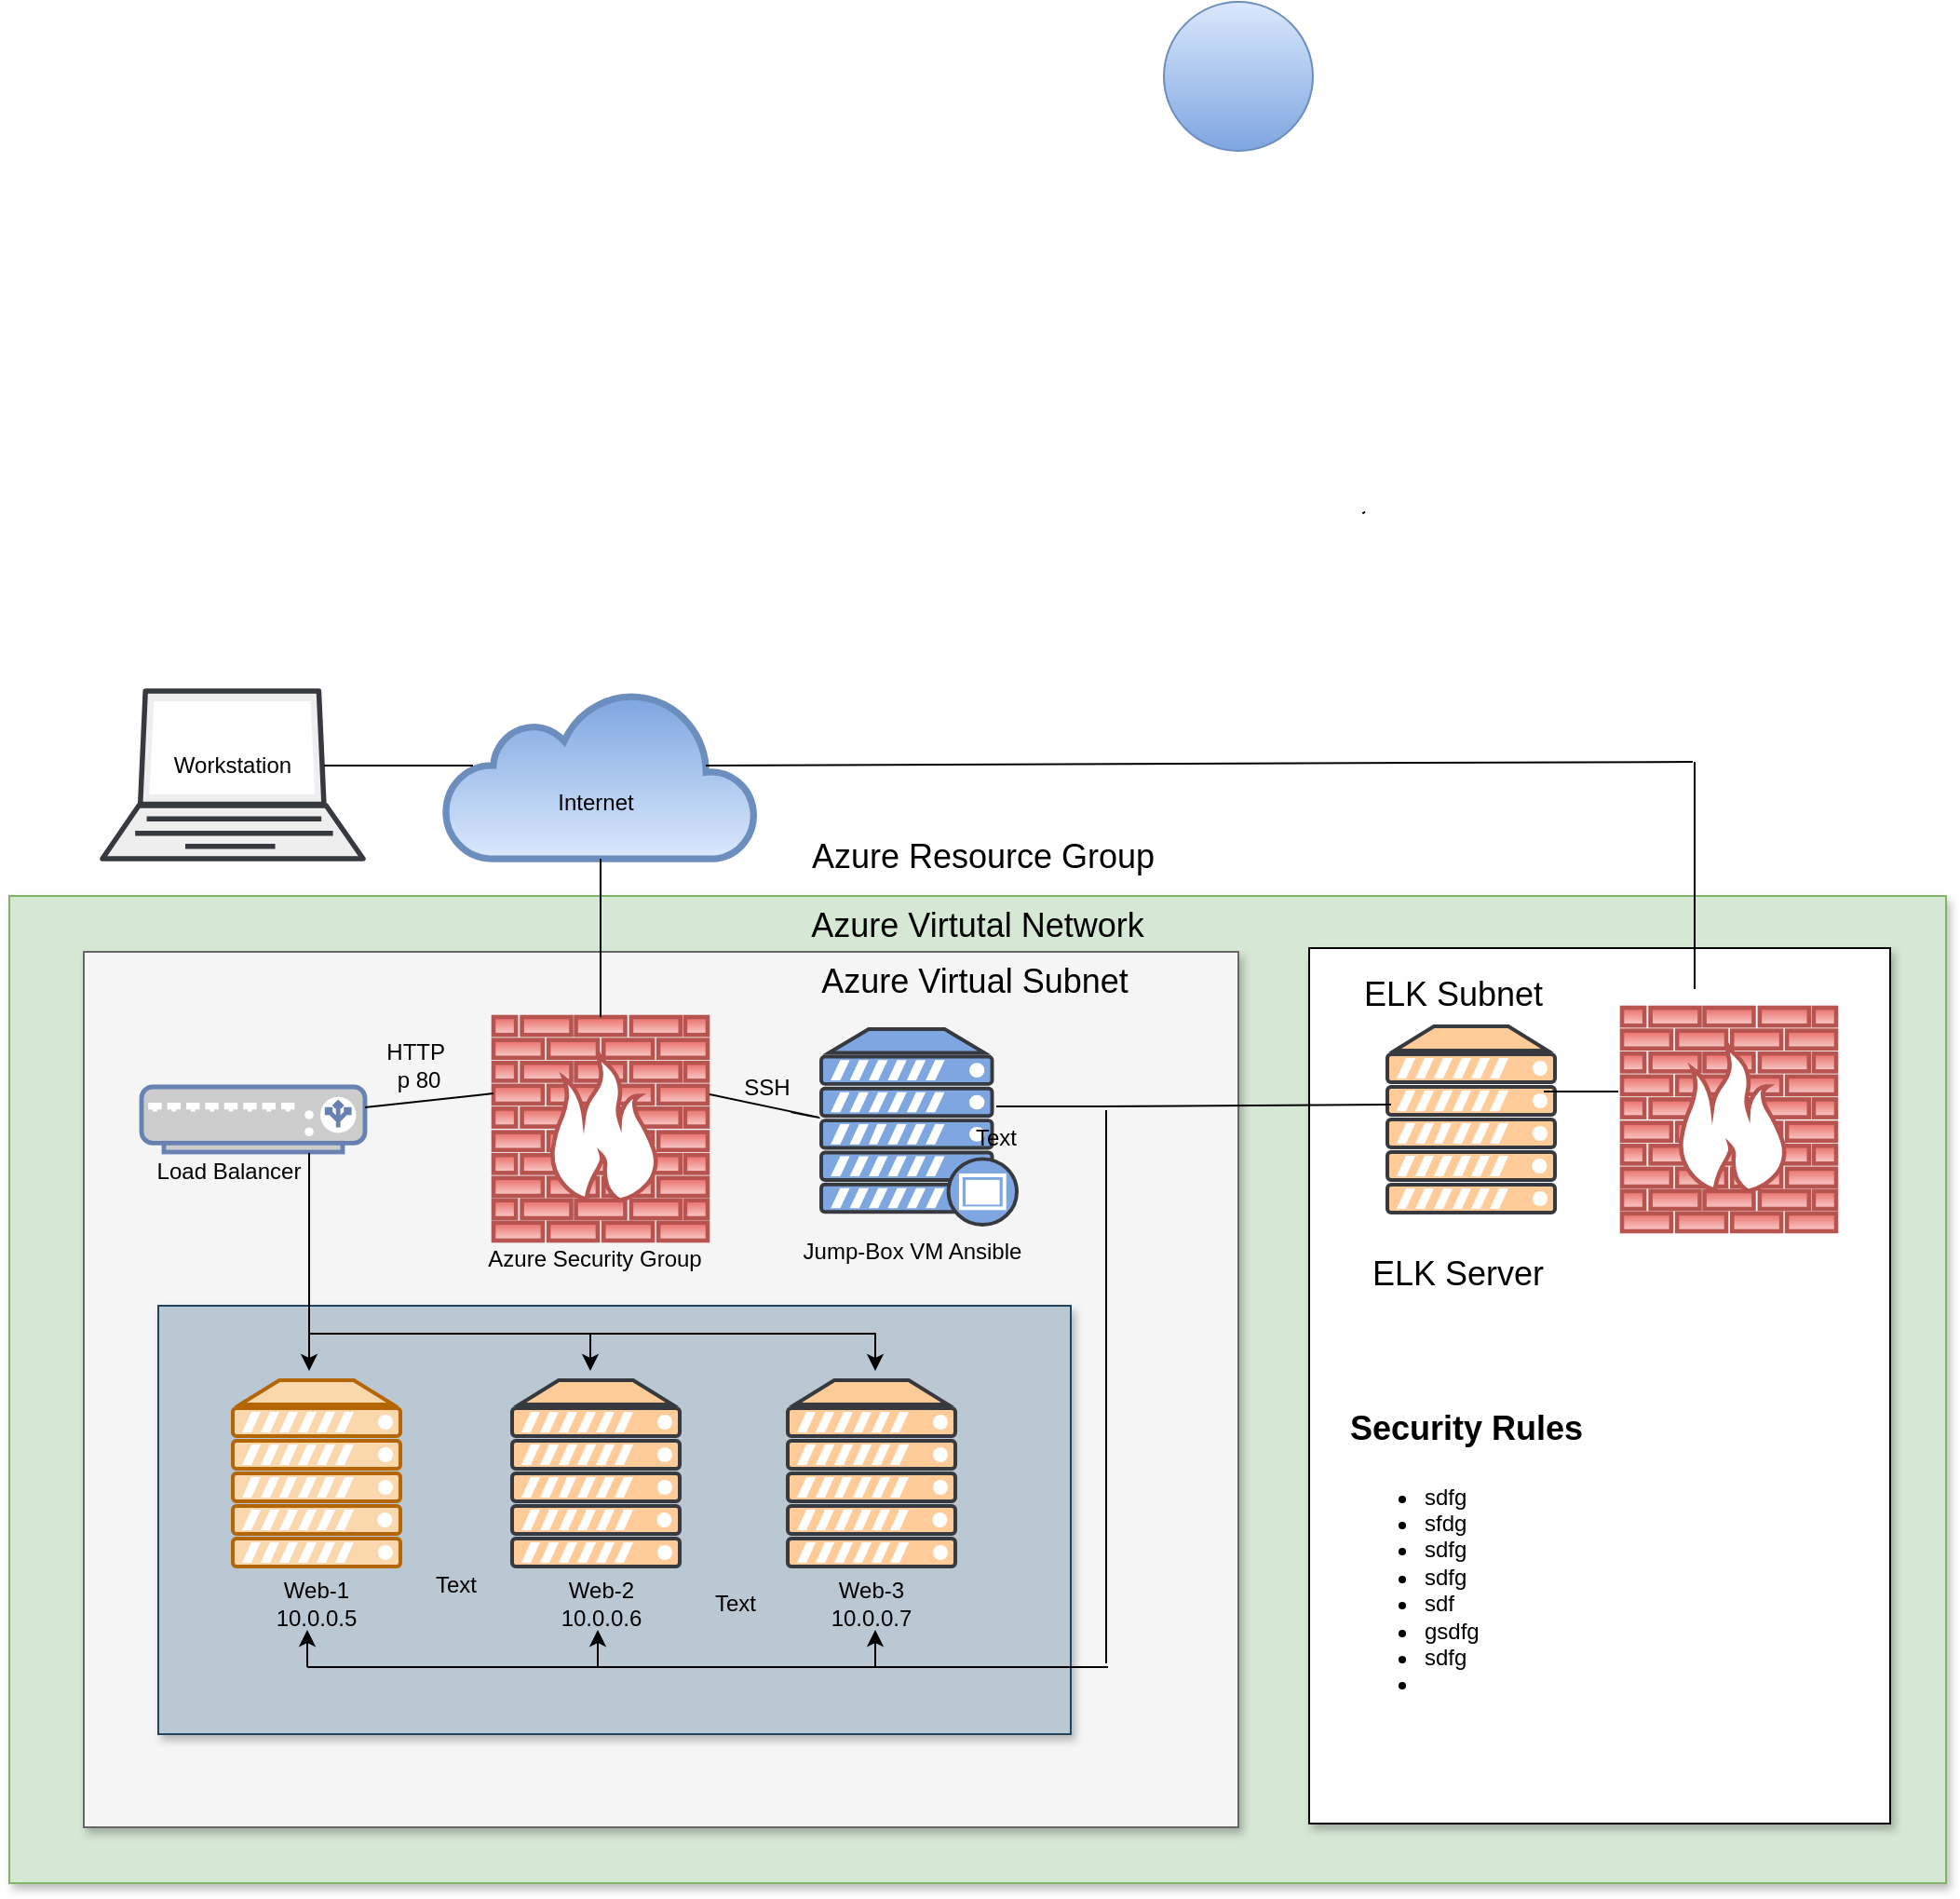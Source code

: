 <mxfile version="14.9.5" type="github"><diagram id="yMZTq3cZELEDjflH1fi8" name="Page-1"><mxGraphModel dx="1168" dy="2748" grid="1" gridSize="10" guides="0" tooltips="1" connect="0" arrows="0" fold="1" page="1" pageScale="1" pageWidth="1400" pageHeight="850" math="0" shadow="0"><root><mxCell id="0"/><mxCell id="1" parent="0"/><mxCell id="MUji5N--3h-qAHqWKQlx-39" value="" style="whiteSpace=wrap;html=1;shadow=1;" parent="1" vertex="1"><mxGeometry x="195" y="-176.5" width="485" height="216.5" as="geometry"/></mxCell><mxCell id="MUji5N--3h-qAHqWKQlx-37" value="" style="whiteSpace=wrap;html=1;shadow=1;" parent="1" vertex="1"><mxGeometry x="160" y="-370" width="570" height="440" as="geometry"/></mxCell><mxCell id="MUji5N--3h-qAHqWKQlx-38" value="" style="whiteSpace=wrap;html=1;shadow=1;fillColor=#d5e8d4;strokeColor=#82b366;" parent="1" vertex="1"><mxGeometry x="100" y="-420" width="1040" height="530" as="geometry"/></mxCell><mxCell id="MUji5N--3h-qAHqWKQlx-42" value="" style="whiteSpace=wrap;html=1;shadow=1;strokeColor=#666666;fillColor=#f5f5f5;fontColor=#333333;" parent="1" vertex="1"><mxGeometry x="140" y="-390" width="620" height="470" as="geometry"/></mxCell><mxCell id="MUji5N--3h-qAHqWKQlx-40" value="" style="whiteSpace=wrap;html=1;shadow=1;strokeColor=#23445d;fillColor=#bac8d3;" parent="1" vertex="1"><mxGeometry x="180" y="-200" width="490" height="230" as="geometry"/></mxCell><mxCell id="MUji5N--3h-qAHqWKQlx-2" value="" style="html=1;outlineConnect=0;fillColor=#dae8fc;strokeColor=#6c8ebf;gradientColor=#7ea6e0;gradientDirection=north;strokeWidth=2;shape=mxgraph.networks.cloud;" parent="1" vertex="1"><mxGeometry x="334" y="-530" width="167" height="90" as="geometry"/></mxCell><mxCell id="MUji5N--3h-qAHqWKQlx-3" value="" style="verticalAlign=top;verticalLabelPosition=bottom;labelPosition=center;align=center;html=1;outlineConnect=0;fillColor=#f8cecc;strokeColor=#b85450;gradientDirection=north;strokeWidth=2;shape=mxgraph.networks.firewall;gradientColor=#ea6b66;" parent="1" vertex="1"><mxGeometry x="360" y="-355" width="115" height="120" as="geometry"/></mxCell><mxCell id="MUji5N--3h-qAHqWKQlx-4" value="" style="fontColor=#0066CC;verticalAlign=top;verticalLabelPosition=bottom;labelPosition=center;align=center;html=1;outlineConnect=0;fillColor=#CCCCCC;strokeColor=#6881B3;gradientColor=none;gradientDirection=north;strokeWidth=2;shape=mxgraph.networks.load_balancer;" parent="1" vertex="1"><mxGeometry x="171" y="-317.5" width="120" height="35" as="geometry"/></mxCell><mxCell id="MUji5N--3h-qAHqWKQlx-5" value="" style="verticalAlign=top;verticalLabelPosition=bottom;labelPosition=center;align=center;html=1;outlineConnect=0;fillColor=#ffcc99;strokeColor=#36393d;gradientDirection=north;strokeWidth=2;shape=mxgraph.networks.server;" parent="1" vertex="1"><mxGeometry x="518" y="-160" width="90" height="100" as="geometry"/></mxCell><mxCell id="MUji5N--3h-qAHqWKQlx-6" value="" style="verticalAlign=top;verticalLabelPosition=bottom;labelPosition=center;align=center;html=1;outlineConnect=0;fillColor=#ffcc99;strokeColor=#36393d;gradientDirection=north;strokeWidth=2;shape=mxgraph.networks.server;" parent="1" vertex="1"><mxGeometry x="370" y="-160" width="90" height="100" as="geometry"/></mxCell><mxCell id="MUji5N--3h-qAHqWKQlx-7" value="" style="verticalAlign=top;verticalLabelPosition=bottom;labelPosition=center;align=center;html=1;outlineConnect=0;fillColor=#fad7ac;strokeColor=#b46504;gradientDirection=north;strokeWidth=2;shape=mxgraph.networks.server;" parent="1" vertex="1"><mxGeometry x="220" y="-160" width="90" height="100" as="geometry"/></mxCell><mxCell id="MUji5N--3h-qAHqWKQlx-8" value="" style="verticalAlign=top;verticalLabelPosition=bottom;labelPosition=center;align=center;html=1;outlineConnect=0;strokeColor=#36393d;gradientDirection=north;strokeWidth=2;shape=mxgraph.networks.proxy_server;fillColor=#7EA6E0;" parent="1" vertex="1"><mxGeometry x="536" y="-348.5" width="105" height="105" as="geometry"/></mxCell><mxCell id="MUji5N--3h-qAHqWKQlx-10" value="" style="verticalAlign=top;verticalLabelPosition=bottom;labelPosition=center;align=center;html=1;outlineConnect=0;fillColor=#eeeeee;strokeColor=#36393d;gradientDirection=north;strokeWidth=2;shape=mxgraph.networks.laptop;" parent="1" vertex="1"><mxGeometry x="150" y="-530" width="140" height="90" as="geometry"/></mxCell><mxCell id="MUji5N--3h-qAHqWKQlx-11" value="Workstation" style="text;html=1;strokeColor=none;fillColor=none;align=center;verticalAlign=middle;whiteSpace=wrap;rounded=0;" parent="1" vertex="1"><mxGeometry x="180" y="-500" width="80" height="20" as="geometry"/></mxCell><mxCell id="MUji5N--3h-qAHqWKQlx-12" value="Load Balancer" style="text;html=1;strokeColor=none;fillColor=none;align=center;verticalAlign=middle;whiteSpace=wrap;rounded=0;" parent="1" vertex="1"><mxGeometry x="173" y="-282" width="90" height="20" as="geometry"/></mxCell><mxCell id="MUji5N--3h-qAHqWKQlx-13" value="Internet" style="text;html=1;strokeColor=none;fillColor=none;align=center;verticalAlign=middle;whiteSpace=wrap;rounded=0;" parent="1" vertex="1"><mxGeometry x="370" y="-480" width="90" height="20" as="geometry"/></mxCell><mxCell id="MUji5N--3h-qAHqWKQlx-14" value="Web-2&lt;br&gt;10.0.0.6" style="text;html=1;strokeColor=none;fillColor=none;align=center;verticalAlign=middle;whiteSpace=wrap;rounded=0;" parent="1" vertex="1"><mxGeometry x="372.5" y="-50" width="90" height="20" as="geometry"/></mxCell><mxCell id="MUji5N--3h-qAHqWKQlx-15" value="Web-3&lt;br&gt;10.0.0.7" style="text;html=1;strokeColor=none;fillColor=none;align=center;verticalAlign=middle;whiteSpace=wrap;rounded=0;" parent="1" vertex="1"><mxGeometry x="518" y="-50" width="90" height="20" as="geometry"/></mxCell><mxCell id="MUji5N--3h-qAHqWKQlx-17" value="Web-1&lt;br&gt;10.0.0.5" style="text;html=1;strokeColor=none;fillColor=none;align=center;verticalAlign=middle;whiteSpace=wrap;rounded=0;" parent="1" vertex="1"><mxGeometry x="220" y="-50" width="90" height="20" as="geometry"/></mxCell><mxCell id="MUji5N--3h-qAHqWKQlx-18" value="Azure Security Group" style="text;html=1;strokeColor=none;fillColor=none;align=center;verticalAlign=middle;whiteSpace=wrap;rounded=0;" parent="1" vertex="1"><mxGeometry x="353.25" y="-235" width="122.5" height="20" as="geometry"/></mxCell><mxCell id="MUji5N--3h-qAHqWKQlx-19" value="Jump-Box VM Ansible" style="text;html=1;strokeColor=none;fillColor=none;align=center;verticalAlign=middle;whiteSpace=wrap;rounded=0;" parent="1" vertex="1"><mxGeometry x="519" y="-247.5" width="132" height="37.5" as="geometry"/></mxCell><mxCell id="MUji5N--3h-qAHqWKQlx-50" value="" style="endArrow=none;html=1;" parent="1" source="MUji5N--3h-qAHqWKQlx-3" target="MUji5N--3h-qAHqWKQlx-2" edge="1"><mxGeometry width="50" height="50" relative="1" as="geometry"><mxPoint x="418" y="-360" as="sourcePoint"/><mxPoint x="420" y="-430" as="targetPoint"/></mxGeometry></mxCell><mxCell id="MUji5N--3h-qAHqWKQlx-51" value="" style="endArrow=none;html=1;" parent="1" edge="1"><mxGeometry width="50" height="50" relative="1" as="geometry"><mxPoint x="269" y="-490" as="sourcePoint"/><mxPoint x="349" y="-490" as="targetPoint"/></mxGeometry></mxCell><mxCell id="MUji5N--3h-qAHqWKQlx-53" value="" style="endArrow=none;html=1;entryX=0.006;entryY=0.71;entryDx=0;entryDy=0;entryPerimeter=0;" parent="1" edge="1"><mxGeometry width="50" height="50" relative="1" as="geometry"><mxPoint x="476" y="-313.463" as="sourcePoint"/><mxPoint x="519.63" y="-303.95" as="targetPoint"/><Array as="points"><mxPoint x="540" y="-300"/></Array></mxGeometry></mxCell><mxCell id="MUji5N--3h-qAHqWKQlx-54" value="" style="endArrow=none;html=1;" parent="1" source="MUji5N--3h-qAHqWKQlx-4" edge="1"><mxGeometry width="50" height="50" relative="1" as="geometry"><mxPoint x="330" y="-304" as="sourcePoint"/><mxPoint x="360" y="-314" as="targetPoint"/></mxGeometry></mxCell><mxCell id="MUji5N--3h-qAHqWKQlx-57" value="" style="endArrow=none;html=1;" parent="1" edge="1"><mxGeometry width="50" height="50" relative="1" as="geometry"><mxPoint x="630" y="-307" as="sourcePoint"/><mxPoint x="690" y="-307" as="targetPoint"/></mxGeometry></mxCell><mxCell id="MUji5N--3h-qAHqWKQlx-55" value="" style="endArrow=none;html=1;" parent="1" edge="1"><mxGeometry width="50" height="50" relative="1" as="geometry"><mxPoint x="260" y="-6" as="sourcePoint"/><mxPoint x="690" y="-6" as="targetPoint"/></mxGeometry></mxCell><mxCell id="MUji5N--3h-qAHqWKQlx-60" value="" style="endArrow=none;html=1;" parent="1" edge="1"><mxGeometry width="50" height="50" relative="1" as="geometry"><mxPoint x="261" y="-180" as="sourcePoint"/><mxPoint x="261" y="-282" as="targetPoint"/></mxGeometry></mxCell><mxCell id="MUji5N--3h-qAHqWKQlx-61" value="" style="endArrow=none;html=1;" parent="1" edge="1"><mxGeometry width="50" height="50" relative="1" as="geometry"><mxPoint x="261" y="-185" as="sourcePoint"/><mxPoint x="334" y="-185" as="targetPoint"/><Array as="points"><mxPoint x="570" y="-185"/></Array></mxGeometry></mxCell><mxCell id="MUji5N--3h-qAHqWKQlx-63" value="" style="endArrow=classic;html=1;" parent="1" edge="1"><mxGeometry width="50" height="50" relative="1" as="geometry"><mxPoint x="260" y="-6" as="sourcePoint"/><mxPoint x="260" y="-26" as="targetPoint"/></mxGeometry></mxCell><mxCell id="MUji5N--3h-qAHqWKQlx-64" value="" style="endArrow=classic;html=1;" parent="1" edge="1"><mxGeometry width="50" height="50" relative="1" as="geometry"><mxPoint x="416" y="-6" as="sourcePoint"/><mxPoint x="416" y="-26" as="targetPoint"/></mxGeometry></mxCell><mxCell id="MUji5N--3h-qAHqWKQlx-65" value="" style="endArrow=classic;html=1;" parent="1" edge="1"><mxGeometry width="50" height="50" relative="1" as="geometry"><mxPoint x="565" y="-6" as="sourcePoint"/><mxPoint x="565" y="-26" as="targetPoint"/></mxGeometry></mxCell><mxCell id="MUji5N--3h-qAHqWKQlx-66" value="" style="endArrow=classic;html=1;" parent="1" edge="1"><mxGeometry width="50" height="50" relative="1" as="geometry"><mxPoint x="261" y="-185" as="sourcePoint"/><mxPoint x="261" y="-165" as="targetPoint"/></mxGeometry></mxCell><mxCell id="MUji5N--3h-qAHqWKQlx-67" value="" style="endArrow=classic;html=1;" parent="1" edge="1"><mxGeometry width="50" height="50" relative="1" as="geometry"><mxPoint x="412" y="-185" as="sourcePoint"/><mxPoint x="412" y="-165" as="targetPoint"/></mxGeometry></mxCell><mxCell id="MUji5N--3h-qAHqWKQlx-68" value="" style="endArrow=classic;html=1;" parent="1" edge="1"><mxGeometry width="50" height="50" relative="1" as="geometry"><mxPoint x="565" y="-185" as="sourcePoint"/><mxPoint x="565" y="-165" as="targetPoint"/></mxGeometry></mxCell><mxCell id="MUji5N--3h-qAHqWKQlx-69" value="&lt;font style=&quot;font-size: 18px&quot;&gt;Azure Resource Group&lt;/font&gt;" style="text;html=1;strokeColor=none;fillColor=none;align=center;verticalAlign=middle;whiteSpace=wrap;rounded=0;shadow=1;opacity=30;" parent="1" vertex="1"><mxGeometry x="488" y="-460" width="270" height="38" as="geometry"/></mxCell><mxCell id="MUji5N--3h-qAHqWKQlx-70" value="&lt;font style=&quot;font-size: 18px&quot;&gt;Azure Virtutal Network&lt;/font&gt;" style="text;html=1;strokeColor=none;fillColor=none;align=center;verticalAlign=middle;whiteSpace=wrap;rounded=0;shadow=1;opacity=30;" parent="1" vertex="1"><mxGeometry x="515" y="-415" width="210" height="21" as="geometry"/></mxCell><mxCell id="MUji5N--3h-qAHqWKQlx-71" value="&lt;font style=&quot;font-size: 18px&quot;&gt;Azure Virtual Subnet&amp;nbsp;&lt;/font&gt;" style="text;html=1;strokeColor=none;fillColor=none;align=center;verticalAlign=middle;whiteSpace=wrap;rounded=0;shadow=1;opacity=30;" parent="1" vertex="1"><mxGeometry x="513" y="-387" width="216" height="26" as="geometry"/></mxCell><mxCell id="MUji5N--3h-qAHqWKQlx-72" value="Text" style="text;html=1;strokeColor=none;fillColor=none;align=center;verticalAlign=middle;whiteSpace=wrap;rounded=0;shadow=1;opacity=30;" parent="1" vertex="1"><mxGeometry x="320" y="-60" width="40" height="20" as="geometry"/></mxCell><mxCell id="MUji5N--3h-qAHqWKQlx-73" value="Text" style="text;html=1;strokeColor=none;fillColor=none;align=center;verticalAlign=middle;whiteSpace=wrap;rounded=0;shadow=1;opacity=30;" parent="1" vertex="1"><mxGeometry x="470" y="-50" width="40" height="20" as="geometry"/></mxCell><mxCell id="MUji5N--3h-qAHqWKQlx-74" value="HTTP&amp;nbsp;&lt;br&gt;p 80" style="text;html=1;strokeColor=none;fillColor=none;align=center;verticalAlign=middle;whiteSpace=wrap;rounded=0;shadow=1;opacity=30;" parent="1" vertex="1"><mxGeometry x="300" y="-339" width="40" height="20" as="geometry"/></mxCell><mxCell id="MUji5N--3h-qAHqWKQlx-75" value="SSH" style="text;html=1;strokeColor=none;fillColor=none;align=center;verticalAlign=middle;whiteSpace=wrap;rounded=0;shadow=1;opacity=30;" parent="1" vertex="1"><mxGeometry x="487" y="-327" width="40" height="20" as="geometry"/></mxCell><mxCell id="wjZGeksfnBiEPuDMux_n-1" value="" style="whiteSpace=wrap;html=1;shadow=1;" vertex="1" parent="1"><mxGeometry x="798" y="-392" width="312" height="470" as="geometry"/></mxCell><mxCell id="wjZGeksfnBiEPuDMux_n-4" value="" style="verticalAlign=top;verticalLabelPosition=bottom;labelPosition=center;align=center;html=1;outlineConnect=0;fillColor=#ffcc99;strokeColor=#36393d;gradientDirection=north;strokeWidth=2;shape=mxgraph.networks.server;" vertex="1" parent="1"><mxGeometry x="840" y="-350" width="90" height="100" as="geometry"/></mxCell><mxCell id="wjZGeksfnBiEPuDMux_n-5" value="" style="verticalAlign=top;verticalLabelPosition=bottom;labelPosition=center;align=center;html=1;outlineConnect=0;fillColor=#f8cecc;strokeColor=#b85450;gradientDirection=north;strokeWidth=2;shape=mxgraph.networks.firewall;gradientColor=#ea6b66;" vertex="1" parent="1"><mxGeometry x="966" y="-360" width="115" height="120" as="geometry"/></mxCell><mxCell id="wjZGeksfnBiEPuDMux_n-6" value="&lt;font style=&quot;font-size: 18px&quot;&gt;ELK Subnet&amp;nbsp;&lt;/font&gt;" style="text;html=1;strokeColor=none;fillColor=none;align=center;verticalAlign=middle;whiteSpace=wrap;rounded=0;shadow=1;opacity=30;" vertex="1" parent="1"><mxGeometry x="770" y="-380" width="216" height="26" as="geometry"/></mxCell><mxCell id="wjZGeksfnBiEPuDMux_n-7" value="" style="endArrow=none;html=1;" edge="1" parent="1"><mxGeometry width="50" height="50" relative="1" as="geometry"><mxPoint x="689" y="-305" as="sourcePoint"/><mxPoint x="689" y="-8" as="targetPoint"/></mxGeometry></mxCell><mxCell id="wjZGeksfnBiEPuDMux_n-8" value="&lt;font style=&quot;font-size: 18px&quot;&gt;ELK Server&lt;/font&gt;" style="text;html=1;strokeColor=none;fillColor=none;align=center;verticalAlign=middle;whiteSpace=wrap;rounded=0;shadow=1;opacity=30;" vertex="1" parent="1"><mxGeometry x="820" y="-230" width="116" height="26" as="geometry"/></mxCell><mxCell id="wjZGeksfnBiEPuDMux_n-9" value="" style="ellipse;whiteSpace=wrap;html=1;aspect=fixed;fillColor=#dae8fc;gradientColor=#7ea6e0;strokeColor=#6c8ebf;" vertex="1" parent="1"><mxGeometry x="720" y="-900" width="80" height="80" as="geometry"/></mxCell><mxCell id="wjZGeksfnBiEPuDMux_n-11" value="Text" style="text;html=1;strokeColor=none;fillColor=none;align=center;verticalAlign=middle;whiteSpace=wrap;rounded=0;" vertex="1" parent="1"><mxGeometry x="610" y="-300" width="40" height="20" as="geometry"/></mxCell><mxCell id="wjZGeksfnBiEPuDMux_n-12" value="" style="endArrow=none;html=1;" edge="1" parent="1"><mxGeometry width="50" height="50" relative="1" as="geometry"><mxPoint x="474" y="-490" as="sourcePoint"/><mxPoint x="1004" y="-492" as="targetPoint"/></mxGeometry></mxCell><mxCell id="wjZGeksfnBiEPuDMux_n-13" value="" style="endArrow=none;html=1;" edge="1" parent="1"><mxGeometry width="50" height="50" relative="1" as="geometry"><mxPoint x="1005" y="-370" as="sourcePoint"/><mxPoint x="1005" y="-492" as="targetPoint"/></mxGeometry></mxCell><mxCell id="wjZGeksfnBiEPuDMux_n-14" value="&lt;h1 style=&quot;font-size: 18px&quot;&gt;&lt;font style=&quot;font-size: 18px&quot;&gt;Security Rules&lt;/font&gt;&lt;/h1&gt;&lt;p style=&quot;font-size: 18px&quot;&gt;&lt;ul&gt;&lt;li&gt;sdfg&lt;/li&gt;&lt;li&gt;sfdg&lt;/li&gt;&lt;li&gt;sdfg&lt;/li&gt;&lt;li&gt;sdfg&lt;/li&gt;&lt;li&gt;sdf&lt;/li&gt;&lt;li&gt;gsdfg&lt;/li&gt;&lt;li&gt;sdfg&lt;/li&gt;&lt;li&gt;&lt;br&gt;&lt;/li&gt;&lt;/ul&gt;&lt;/p&gt;" style="text;html=1;strokeColor=none;fillColor=none;spacing=5;spacingTop=-20;whiteSpace=wrap;overflow=hidden;rounded=0;" vertex="1" parent="1"><mxGeometry x="815" y="-146" width="280" height="209" as="geometry"/></mxCell><mxCell id="wjZGeksfnBiEPuDMux_n-28" value="" style="shape=stencil(XY9bDoQgDEVX01/ToUtQZx8mojQyYBBfuxfSjBL/bu/t6QOoXkw3a1C4xOAnvXMfDVADSrEzOnBMCqgFqgcf9Bj86nqp5y53ZvXzW55wCIcVYoYUnmJ88La+Alh2BVDkf+QNJPGsG9haubbM3+clS16j9gI=);fillColor=none;" vertex="1" parent="1"><mxGeometry x="826.667" y="-626.222" width="1.333" height="0.889" as="geometry"/></mxCell><mxCell id="wjZGeksfnBiEPuDMux_n-30" value="" style="endArrow=none;html=1;entryX=0.089;entryY=0.42;entryDx=0;entryDy=0;entryPerimeter=0;" edge="1" parent="1"><mxGeometry width="50" height="50" relative="1" as="geometry"><mxPoint x="684" y="-307" as="sourcePoint"/><mxPoint x="842.01" y="-308" as="targetPoint"/></mxGeometry></mxCell><mxCell id="wjZGeksfnBiEPuDMux_n-31" value="" style="endArrow=none;html=1;" edge="1" parent="1"><mxGeometry width="50" height="50" relative="1" as="geometry"><mxPoint x="924" y="-315" as="sourcePoint"/><mxPoint x="964" y="-315" as="targetPoint"/></mxGeometry></mxCell></root></mxGraphModel></diagram></mxfile>